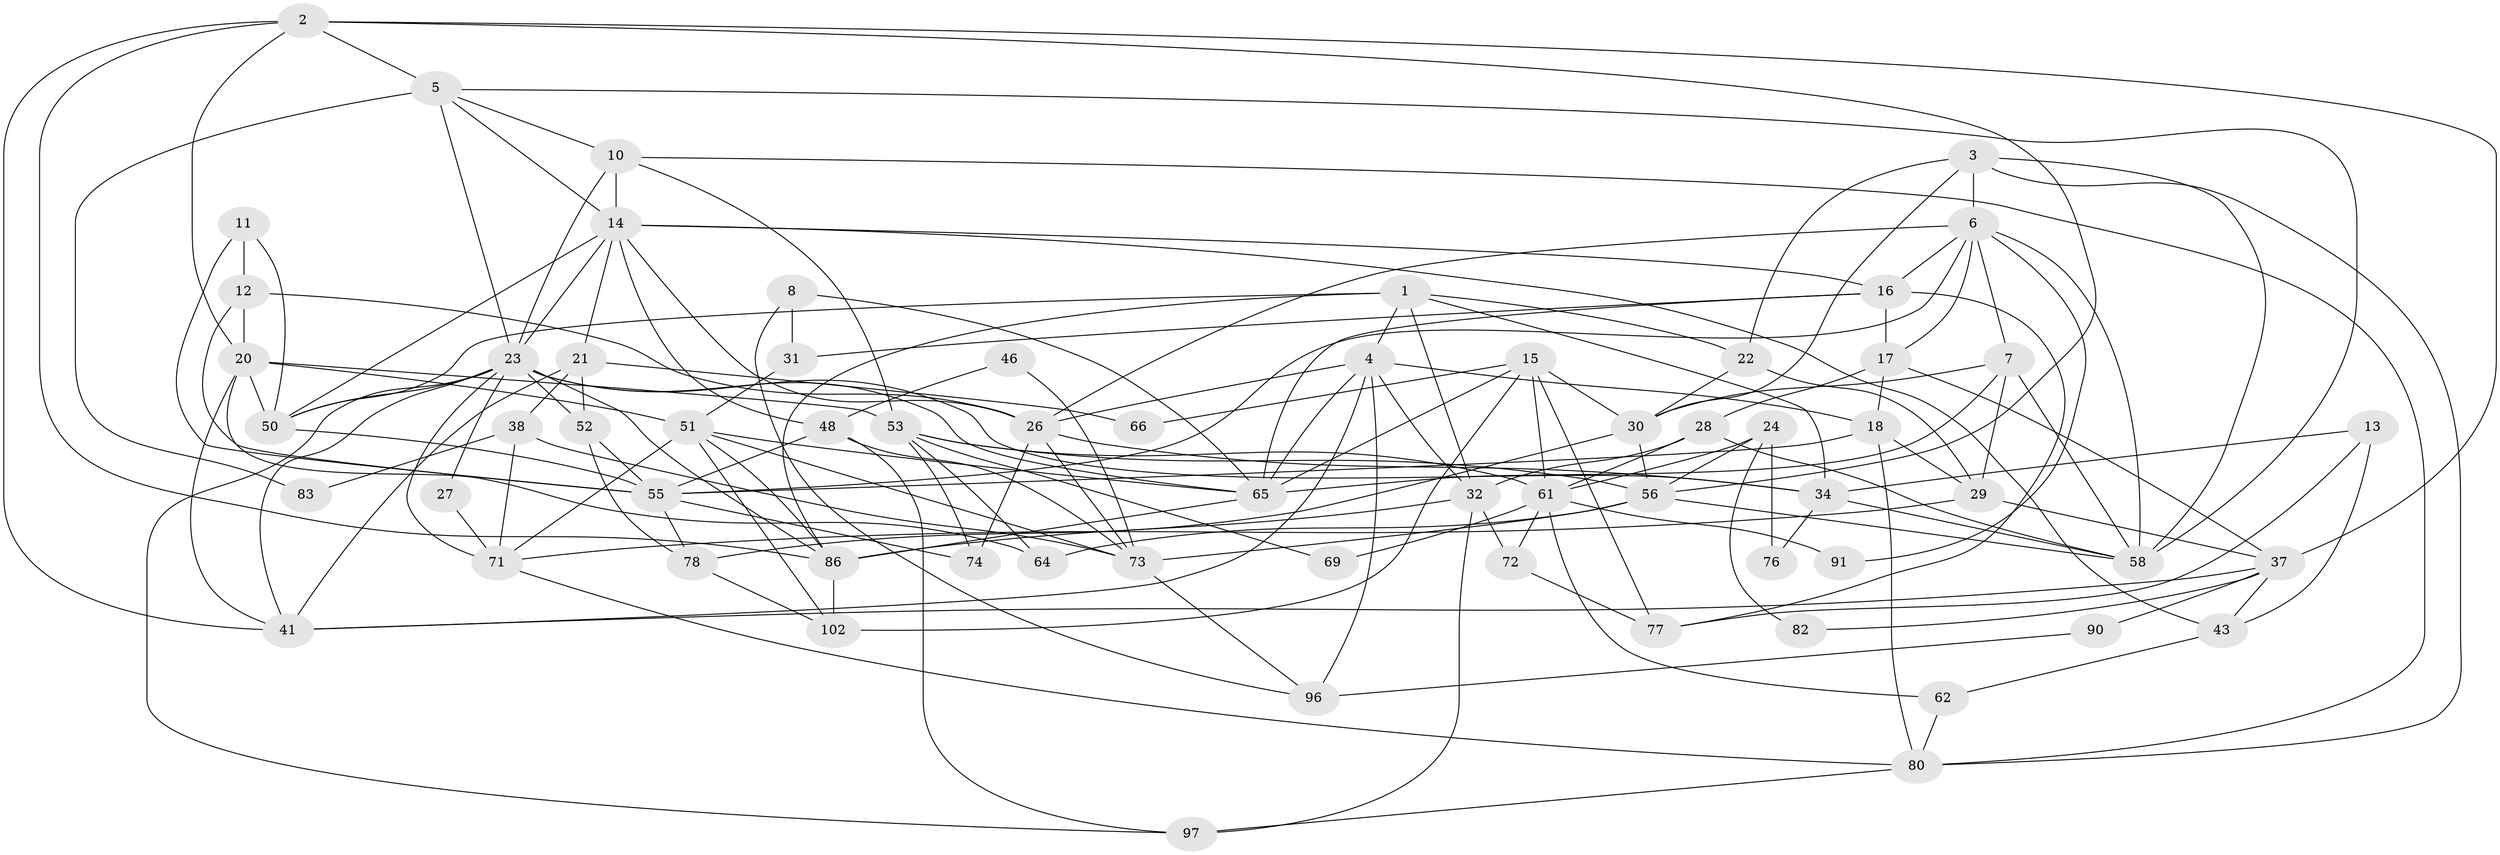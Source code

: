 // Generated by graph-tools (version 1.1) at 2025/52/02/27/25 19:52:07]
// undirected, 65 vertices, 163 edges
graph export_dot {
graph [start="1"]
  node [color=gray90,style=filled];
  1 [super="+40"];
  2 [super="+75"];
  3 [super="+9"];
  4 [super="+45"];
  5 [super="+49"];
  6 [super="+42"];
  7 [super="+92"];
  8;
  10;
  11 [super="+88"];
  12 [super="+35"];
  13;
  14 [super="+84"];
  15 [super="+93"];
  16 [super="+19"];
  17 [super="+94"];
  18 [super="+63"];
  20 [super="+25"];
  21 [super="+33"];
  22;
  23 [super="+44"];
  24 [super="+54"];
  26 [super="+89"];
  27;
  28 [super="+39"];
  29;
  30 [super="+47"];
  31;
  32 [super="+87"];
  34 [super="+36"];
  37 [super="+68"];
  38 [super="+60"];
  41 [super="+85"];
  43;
  46;
  48 [super="+99"];
  50 [super="+57"];
  51 [super="+103"];
  52;
  53 [super="+67"];
  55 [super="+70"];
  56 [super="+59"];
  58;
  61 [super="+81"];
  62;
  64;
  65 [super="+98"];
  66;
  69;
  71 [super="+100"];
  72;
  73 [super="+79"];
  74;
  76;
  77;
  78 [super="+104"];
  80 [super="+95"];
  82;
  83;
  86 [super="+101"];
  90;
  91;
  96;
  97;
  102;
  1 -- 32;
  1 -- 34;
  1 -- 22;
  1 -- 4;
  1 -- 86;
  1 -- 50;
  2 -- 20;
  2 -- 41;
  2 -- 5;
  2 -- 37;
  2 -- 86;
  2 -- 56;
  3 -- 22;
  3 -- 80;
  3 -- 6;
  3 -- 58;
  3 -- 30;
  4 -- 26;
  4 -- 41;
  4 -- 96;
  4 -- 32;
  4 -- 65;
  4 -- 18;
  5 -- 58;
  5 -- 10;
  5 -- 14;
  5 -- 83;
  5 -- 23;
  6 -- 55;
  6 -- 26;
  6 -- 17;
  6 -- 7;
  6 -- 58;
  6 -- 91;
  6 -- 16;
  7 -- 29;
  7 -- 30;
  7 -- 65;
  7 -- 58;
  8 -- 31;
  8 -- 96;
  8 -- 65;
  10 -- 14;
  10 -- 53;
  10 -- 23;
  10 -- 80;
  11 -- 55;
  11 -- 50;
  11 -- 12;
  12 -- 20 [weight=2];
  12 -- 55;
  12 -- 26;
  13 -- 43;
  13 -- 77;
  13 -- 34;
  14 -- 43;
  14 -- 50;
  14 -- 48;
  14 -- 26;
  14 -- 21;
  14 -- 23;
  14 -- 16;
  15 -- 102;
  15 -- 30;
  15 -- 66;
  15 -- 77;
  15 -- 65;
  15 -- 61;
  16 -- 77;
  16 -- 31;
  16 -- 65;
  16 -- 17;
  17 -- 37;
  17 -- 28;
  17 -- 18;
  18 -- 55;
  18 -- 80;
  18 -- 29;
  20 -- 41;
  20 -- 64;
  20 -- 51;
  20 -- 53;
  20 -- 50;
  21 -- 52;
  21 -- 38;
  21 -- 66;
  21 -- 41;
  22 -- 29;
  22 -- 30;
  23 -- 97;
  23 -- 34;
  23 -- 65;
  23 -- 71;
  23 -- 50;
  23 -- 52;
  23 -- 27;
  23 -- 41;
  23 -- 86;
  24 -- 56;
  24 -- 76;
  24 -- 82;
  24 -- 61;
  26 -- 74;
  26 -- 34;
  26 -- 73;
  27 -- 71 [weight=2];
  28 -- 61;
  28 -- 32;
  28 -- 58;
  29 -- 71;
  29 -- 37;
  30 -- 56;
  30 -- 78 [weight=2];
  31 -- 51;
  32 -- 72;
  32 -- 97;
  32 -- 86;
  34 -- 58;
  34 -- 76;
  37 -- 90;
  37 -- 82;
  37 -- 41;
  37 -- 43;
  38 -- 83;
  38 -- 73;
  38 -- 71;
  43 -- 62;
  46 -- 48;
  46 -- 73;
  48 -- 97;
  48 -- 55;
  48 -- 73;
  50 -- 55;
  51 -- 86;
  51 -- 65;
  51 -- 102;
  51 -- 71;
  51 -- 73;
  52 -- 55;
  52 -- 78;
  53 -- 56;
  53 -- 64;
  53 -- 74;
  53 -- 69;
  53 -- 61;
  55 -- 74;
  55 -- 78;
  56 -- 58;
  56 -- 64;
  56 -- 73;
  61 -- 62;
  61 -- 69;
  61 -- 91;
  61 -- 72;
  62 -- 80;
  65 -- 86;
  71 -- 80;
  72 -- 77;
  73 -- 96;
  78 -- 102;
  80 -- 97;
  86 -- 102;
  90 -- 96;
}
